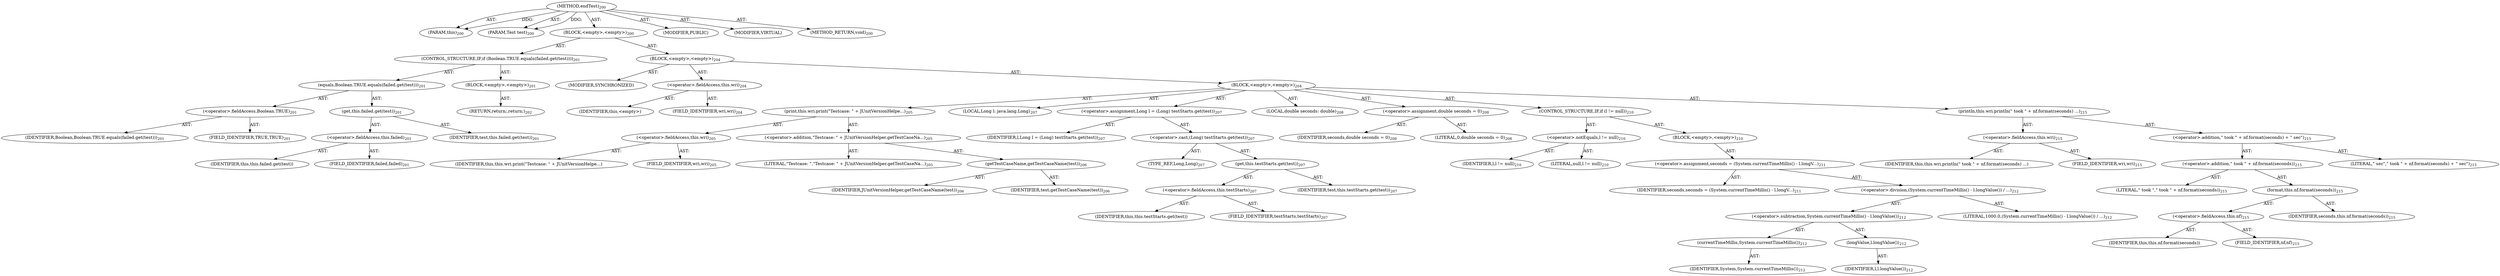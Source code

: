 digraph "endTest" {  
"111669149703" [label = <(METHOD,endTest)<SUB>200</SUB>> ]
"115964117009" [label = <(PARAM,this)<SUB>200</SUB>> ]
"115964117010" [label = <(PARAM,Test test)<SUB>200</SUB>> ]
"25769803794" [label = <(BLOCK,&lt;empty&gt;,&lt;empty&gt;)<SUB>200</SUB>> ]
"47244640265" [label = <(CONTROL_STRUCTURE,IF,if (Boolean.TRUE.equals(failed.get(test))))<SUB>201</SUB>> ]
"30064771193" [label = <(equals,Boolean.TRUE.equals(failed.get(test)))<SUB>201</SUB>> ]
"30064771194" [label = <(&lt;operator&gt;.fieldAccess,Boolean.TRUE)<SUB>201</SUB>> ]
"68719476822" [label = <(IDENTIFIER,Boolean,Boolean.TRUE.equals(failed.get(test)))<SUB>201</SUB>> ]
"55834574884" [label = <(FIELD_IDENTIFIER,TRUE,TRUE)<SUB>201</SUB>> ]
"30064771195" [label = <(get,this.failed.get(test))<SUB>201</SUB>> ]
"30064771196" [label = <(&lt;operator&gt;.fieldAccess,this.failed)<SUB>201</SUB>> ]
"68719476823" [label = <(IDENTIFIER,this,this.failed.get(test))> ]
"55834574885" [label = <(FIELD_IDENTIFIER,failed,failed)<SUB>201</SUB>> ]
"68719476824" [label = <(IDENTIFIER,test,this.failed.get(test))<SUB>201</SUB>> ]
"25769803795" [label = <(BLOCK,&lt;empty&gt;,&lt;empty&gt;)<SUB>201</SUB>> ]
"146028888064" [label = <(RETURN,return;,return;)<SUB>202</SUB>> ]
"25769803796" [label = <(BLOCK,&lt;empty&gt;,&lt;empty&gt;)<SUB>204</SUB>> ]
"133143986198" [label = <(MODIFIER,SYNCHRONIZED)> ]
"30064771197" [label = <(&lt;operator&gt;.fieldAccess,this.wri)<SUB>204</SUB>> ]
"68719476825" [label = <(IDENTIFIER,this,&lt;empty&gt;)> ]
"55834574886" [label = <(FIELD_IDENTIFIER,wri,wri)<SUB>204</SUB>> ]
"25769803797" [label = <(BLOCK,&lt;empty&gt;,&lt;empty&gt;)<SUB>204</SUB>> ]
"30064771198" [label = <(print,this.wri.print(&quot;Testcase: &quot; + JUnitVersionHelpe...)<SUB>205</SUB>> ]
"30064771199" [label = <(&lt;operator&gt;.fieldAccess,this.wri)<SUB>205</SUB>> ]
"68719476826" [label = <(IDENTIFIER,this,this.wri.print(&quot;Testcase: &quot; + JUnitVersionHelpe...)> ]
"55834574887" [label = <(FIELD_IDENTIFIER,wri,wri)<SUB>205</SUB>> ]
"30064771200" [label = <(&lt;operator&gt;.addition,&quot;Testcase: &quot; + JUnitVersionHelper.getTestCaseNa...)<SUB>205</SUB>> ]
"90194313236" [label = <(LITERAL,&quot;Testcase: &quot;,&quot;Testcase: &quot; + JUnitVersionHelper.getTestCaseNa...)<SUB>205</SUB>> ]
"30064771201" [label = <(getTestCaseName,getTestCaseName(test))<SUB>206</SUB>> ]
"68719476827" [label = <(IDENTIFIER,JUnitVersionHelper,getTestCaseName(test))<SUB>206</SUB>> ]
"68719476828" [label = <(IDENTIFIER,test,getTestCaseName(test))<SUB>206</SUB>> ]
"94489280516" [label = <(LOCAL,Long l: java.lang.Long)<SUB>207</SUB>> ]
"30064771202" [label = <(&lt;operator&gt;.assignment,Long l = (Long) testStarts.get(test))<SUB>207</SUB>> ]
"68719476829" [label = <(IDENTIFIER,l,Long l = (Long) testStarts.get(test))<SUB>207</SUB>> ]
"30064771203" [label = <(&lt;operator&gt;.cast,(Long) testStarts.get(test))<SUB>207</SUB>> ]
"180388626432" [label = <(TYPE_REF,Long,Long)<SUB>207</SUB>> ]
"30064771204" [label = <(get,this.testStarts.get(test))<SUB>207</SUB>> ]
"30064771205" [label = <(&lt;operator&gt;.fieldAccess,this.testStarts)<SUB>207</SUB>> ]
"68719476830" [label = <(IDENTIFIER,this,this.testStarts.get(test))> ]
"55834574888" [label = <(FIELD_IDENTIFIER,testStarts,testStarts)<SUB>207</SUB>> ]
"68719476831" [label = <(IDENTIFIER,test,this.testStarts.get(test))<SUB>207</SUB>> ]
"94489280517" [label = <(LOCAL,double seconds: double)<SUB>208</SUB>> ]
"30064771206" [label = <(&lt;operator&gt;.assignment,double seconds = 0)<SUB>208</SUB>> ]
"68719476832" [label = <(IDENTIFIER,seconds,double seconds = 0)<SUB>208</SUB>> ]
"90194313237" [label = <(LITERAL,0,double seconds = 0)<SUB>208</SUB>> ]
"47244640266" [label = <(CONTROL_STRUCTURE,IF,if (l != null))<SUB>210</SUB>> ]
"30064771207" [label = <(&lt;operator&gt;.notEquals,l != null)<SUB>210</SUB>> ]
"68719476833" [label = <(IDENTIFIER,l,l != null)<SUB>210</SUB>> ]
"90194313238" [label = <(LITERAL,null,l != null)<SUB>210</SUB>> ]
"25769803798" [label = <(BLOCK,&lt;empty&gt;,&lt;empty&gt;)<SUB>210</SUB>> ]
"30064771208" [label = <(&lt;operator&gt;.assignment,seconds = (System.currentTimeMillis() - l.longV...)<SUB>211</SUB>> ]
"68719476834" [label = <(IDENTIFIER,seconds,seconds = (System.currentTimeMillis() - l.longV...)<SUB>211</SUB>> ]
"30064771209" [label = <(&lt;operator&gt;.division,(System.currentTimeMillis() - l.longValue()) / ...)<SUB>212</SUB>> ]
"30064771210" [label = <(&lt;operator&gt;.subtraction,System.currentTimeMillis() - l.longValue())<SUB>212</SUB>> ]
"30064771211" [label = <(currentTimeMillis,System.currentTimeMillis())<SUB>212</SUB>> ]
"68719476835" [label = <(IDENTIFIER,System,System.currentTimeMillis())<SUB>212</SUB>> ]
"30064771212" [label = <(longValue,l.longValue())<SUB>212</SUB>> ]
"68719476836" [label = <(IDENTIFIER,l,l.longValue())<SUB>212</SUB>> ]
"90194313239" [label = <(LITERAL,1000.0,(System.currentTimeMillis() - l.longValue()) / ...)<SUB>212</SUB>> ]
"30064771213" [label = <(println,this.wri.println(&quot; took &quot; + nf.format(seconds) ...)<SUB>215</SUB>> ]
"30064771214" [label = <(&lt;operator&gt;.fieldAccess,this.wri)<SUB>215</SUB>> ]
"68719476837" [label = <(IDENTIFIER,this,this.wri.println(&quot; took &quot; + nf.format(seconds) ...)> ]
"55834574889" [label = <(FIELD_IDENTIFIER,wri,wri)<SUB>215</SUB>> ]
"30064771215" [label = <(&lt;operator&gt;.addition,&quot; took &quot; + nf.format(seconds) + &quot; sec&quot;)<SUB>215</SUB>> ]
"30064771216" [label = <(&lt;operator&gt;.addition,&quot; took &quot; + nf.format(seconds))<SUB>215</SUB>> ]
"90194313240" [label = <(LITERAL,&quot; took &quot;,&quot; took &quot; + nf.format(seconds))<SUB>215</SUB>> ]
"30064771217" [label = <(format,this.nf.format(seconds))<SUB>215</SUB>> ]
"30064771218" [label = <(&lt;operator&gt;.fieldAccess,this.nf)<SUB>215</SUB>> ]
"68719476838" [label = <(IDENTIFIER,this,this.nf.format(seconds))> ]
"55834574890" [label = <(FIELD_IDENTIFIER,nf,nf)<SUB>215</SUB>> ]
"68719476839" [label = <(IDENTIFIER,seconds,this.nf.format(seconds))<SUB>215</SUB>> ]
"90194313241" [label = <(LITERAL,&quot; sec&quot;,&quot; took &quot; + nf.format(seconds) + &quot; sec&quot;)<SUB>215</SUB>> ]
"133143986199" [label = <(MODIFIER,PUBLIC)> ]
"133143986200" [label = <(MODIFIER,VIRTUAL)> ]
"128849018887" [label = <(METHOD_RETURN,void)<SUB>200</SUB>> ]
  "111669149703" -> "115964117009"  [ label = "AST: "] 
  "111669149703" -> "115964117010"  [ label = "AST: "] 
  "111669149703" -> "25769803794"  [ label = "AST: "] 
  "111669149703" -> "133143986199"  [ label = "AST: "] 
  "111669149703" -> "133143986200"  [ label = "AST: "] 
  "111669149703" -> "128849018887"  [ label = "AST: "] 
  "25769803794" -> "47244640265"  [ label = "AST: "] 
  "25769803794" -> "25769803796"  [ label = "AST: "] 
  "47244640265" -> "30064771193"  [ label = "AST: "] 
  "47244640265" -> "25769803795"  [ label = "AST: "] 
  "30064771193" -> "30064771194"  [ label = "AST: "] 
  "30064771193" -> "30064771195"  [ label = "AST: "] 
  "30064771194" -> "68719476822"  [ label = "AST: "] 
  "30064771194" -> "55834574884"  [ label = "AST: "] 
  "30064771195" -> "30064771196"  [ label = "AST: "] 
  "30064771195" -> "68719476824"  [ label = "AST: "] 
  "30064771196" -> "68719476823"  [ label = "AST: "] 
  "30064771196" -> "55834574885"  [ label = "AST: "] 
  "25769803795" -> "146028888064"  [ label = "AST: "] 
  "25769803796" -> "133143986198"  [ label = "AST: "] 
  "25769803796" -> "30064771197"  [ label = "AST: "] 
  "25769803796" -> "25769803797"  [ label = "AST: "] 
  "30064771197" -> "68719476825"  [ label = "AST: "] 
  "30064771197" -> "55834574886"  [ label = "AST: "] 
  "25769803797" -> "30064771198"  [ label = "AST: "] 
  "25769803797" -> "94489280516"  [ label = "AST: "] 
  "25769803797" -> "30064771202"  [ label = "AST: "] 
  "25769803797" -> "94489280517"  [ label = "AST: "] 
  "25769803797" -> "30064771206"  [ label = "AST: "] 
  "25769803797" -> "47244640266"  [ label = "AST: "] 
  "25769803797" -> "30064771213"  [ label = "AST: "] 
  "30064771198" -> "30064771199"  [ label = "AST: "] 
  "30064771198" -> "30064771200"  [ label = "AST: "] 
  "30064771199" -> "68719476826"  [ label = "AST: "] 
  "30064771199" -> "55834574887"  [ label = "AST: "] 
  "30064771200" -> "90194313236"  [ label = "AST: "] 
  "30064771200" -> "30064771201"  [ label = "AST: "] 
  "30064771201" -> "68719476827"  [ label = "AST: "] 
  "30064771201" -> "68719476828"  [ label = "AST: "] 
  "30064771202" -> "68719476829"  [ label = "AST: "] 
  "30064771202" -> "30064771203"  [ label = "AST: "] 
  "30064771203" -> "180388626432"  [ label = "AST: "] 
  "30064771203" -> "30064771204"  [ label = "AST: "] 
  "30064771204" -> "30064771205"  [ label = "AST: "] 
  "30064771204" -> "68719476831"  [ label = "AST: "] 
  "30064771205" -> "68719476830"  [ label = "AST: "] 
  "30064771205" -> "55834574888"  [ label = "AST: "] 
  "30064771206" -> "68719476832"  [ label = "AST: "] 
  "30064771206" -> "90194313237"  [ label = "AST: "] 
  "47244640266" -> "30064771207"  [ label = "AST: "] 
  "47244640266" -> "25769803798"  [ label = "AST: "] 
  "30064771207" -> "68719476833"  [ label = "AST: "] 
  "30064771207" -> "90194313238"  [ label = "AST: "] 
  "25769803798" -> "30064771208"  [ label = "AST: "] 
  "30064771208" -> "68719476834"  [ label = "AST: "] 
  "30064771208" -> "30064771209"  [ label = "AST: "] 
  "30064771209" -> "30064771210"  [ label = "AST: "] 
  "30064771209" -> "90194313239"  [ label = "AST: "] 
  "30064771210" -> "30064771211"  [ label = "AST: "] 
  "30064771210" -> "30064771212"  [ label = "AST: "] 
  "30064771211" -> "68719476835"  [ label = "AST: "] 
  "30064771212" -> "68719476836"  [ label = "AST: "] 
  "30064771213" -> "30064771214"  [ label = "AST: "] 
  "30064771213" -> "30064771215"  [ label = "AST: "] 
  "30064771214" -> "68719476837"  [ label = "AST: "] 
  "30064771214" -> "55834574889"  [ label = "AST: "] 
  "30064771215" -> "30064771216"  [ label = "AST: "] 
  "30064771215" -> "90194313241"  [ label = "AST: "] 
  "30064771216" -> "90194313240"  [ label = "AST: "] 
  "30064771216" -> "30064771217"  [ label = "AST: "] 
  "30064771217" -> "30064771218"  [ label = "AST: "] 
  "30064771217" -> "68719476839"  [ label = "AST: "] 
  "30064771218" -> "68719476838"  [ label = "AST: "] 
  "30064771218" -> "55834574890"  [ label = "AST: "] 
  "111669149703" -> "115964117009"  [ label = "DDG: "] 
  "111669149703" -> "115964117010"  [ label = "DDG: "] 
}

